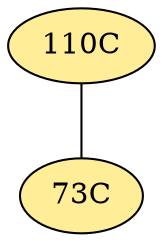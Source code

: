 // The Round Table
graph {
	"110C" [fillcolor="#FFED97" style=radial]
	"73C" [fillcolor="#FFED97" style=radial]
	"110C" -- "73C" [penwidth=1]
}
